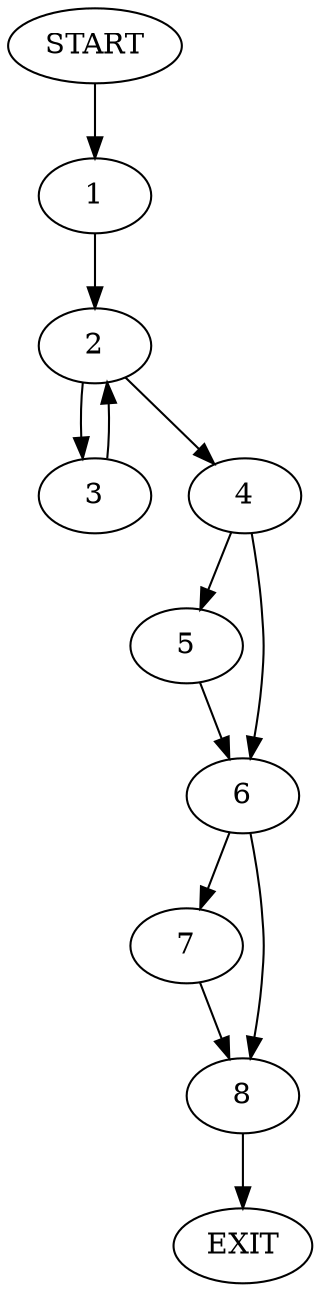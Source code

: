 digraph {
0 [label="START"]
9 [label="EXIT"]
0 -> 1
1 -> 2
2 -> 3
2 -> 4
4 -> 5
4 -> 6
3 -> 2
6 -> 7
6 -> 8
5 -> 6
8 -> 9
7 -> 8
}
